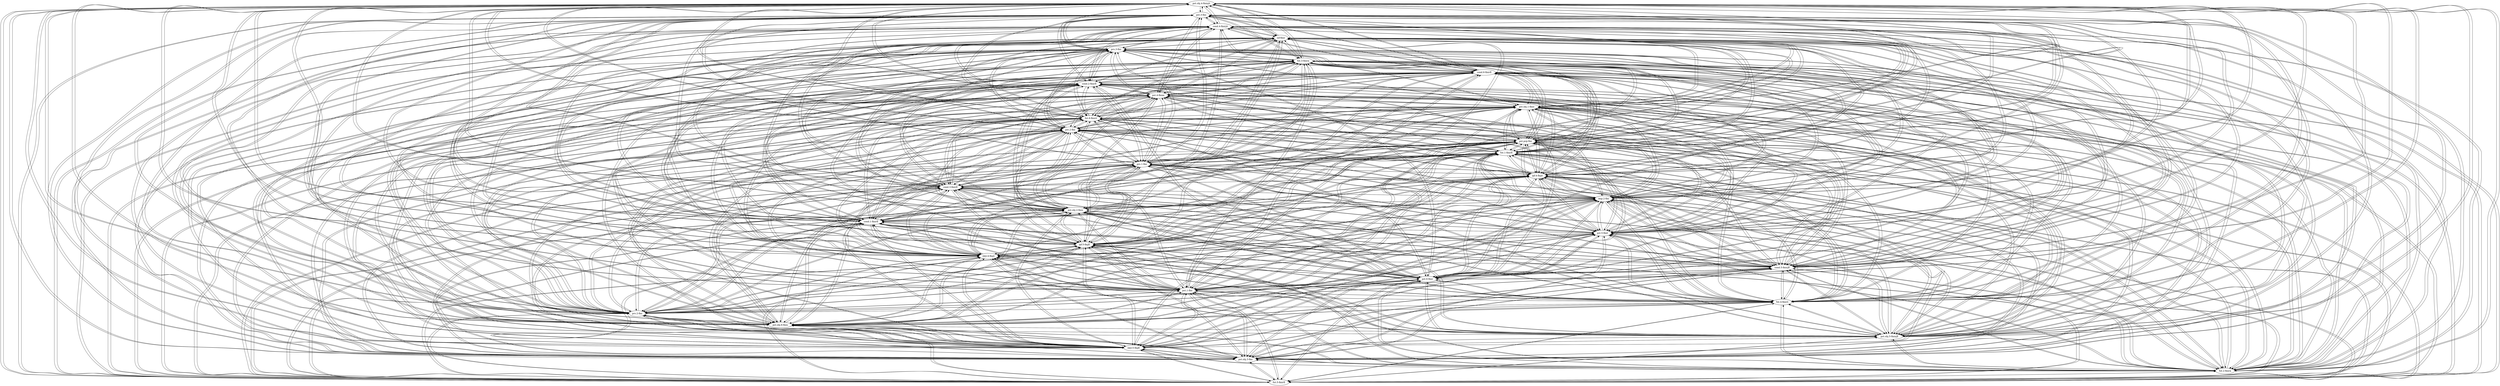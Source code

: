 strict digraph G {
"pst.sbj.4-finisjô" [weight="0.48"];
"pst.3-fini" [weight="0.48"];
"fut.5-finirE" [weight="0.59"];
"fut.2-finira" [weight="0.59"];
"pst.sbj.3-fini" [weight="0.48"];
"sbjv.5-finjE" [weight="1.0"];
"pst.sbj.5-finisjE" [weight="0.48"];
"pst.sbj.6-finis" [weight="0.48"];
"prs.2-fini" [weight="0.46"];
"fut.4-finirô" [weight="0.59"];
"pst.1-fini" [weight="1.0"];
"pst.6-finir" [weight="1.0"];
"cond.5-finirjE" [weight="0.59"];
"sbjv.4-finjô" [weight="1.0"];
"ipf.5-finjE" [weight="1.0"];
"pst.5-finit" [weight="0.48"];
"cond.1-finirE" [weight="0.59"];
"pst.sbj.2-finis" [weight="0.48"];
"imp.2-fini" [weight="0.28"];
"cond.3-finirE" [weight="0.59"];
"ipf.4-finjô" [weight="1.0"];
"prs.1-fini" [weight="0.28"];
"fut.1-finirE" [weight="0.59"];
"pst.pcp-fini" [weight="1.0"];
"pst.2-fini" [weight="0.48"];
"fut.6-finirô" [weight="0.59"];
"pst.sbj.1-finis" [weight="0.48"];
"pst.4-finim" [weight="0.48"];
"cond.2-finirE" [weight="0.59"];
"cond.6-finirE" [weight="0.59"];
"fut.3-finira" [weight="0.59"];
"prs.3-fini" [weight="0.46"];
"inf-finir" [weight="0.01"];
"cond.4-finirjô" [weight="0.59"];
"pst.sbj.4-finisjô" -> "pst.3-fini"  [weight="1.0"];
"pst.sbj.4-finisjô" -> "fut.5-finirE"  [weight="1.0"];
"pst.sbj.4-finisjô" -> "fut.2-finira"  [weight="1.0"];
"pst.sbj.4-finisjô" -> "pst.sbj.3-fini"  [weight="1.0"];
"pst.sbj.4-finisjô" -> "sbjv.5-finjE"  [weight="0.0"];
"pst.sbj.4-finisjô" -> "pst.sbj.5-finisjE"  [weight="1.0"];
"pst.sbj.4-finisjô" -> "pst.sbj.6-finis"  [weight="1.0"];
"pst.sbj.4-finisjô" -> "prs.2-fini"  [weight="1.0"];
"pst.sbj.4-finisjô" -> "fut.4-finirô"  [weight="1.0"];
"pst.sbj.4-finisjô" -> "imp.2-fini"  [weight="1.0"];
"pst.sbj.4-finisjô" -> "pst.6-finir"  [weight="1.0"];
"pst.sbj.4-finisjô" -> "cond.5-finirjE"  [weight="1.0"];
"pst.sbj.4-finisjô" -> "sbjv.4-finjô"  [weight="0.0"];
"pst.sbj.4-finisjô" -> "ipf.5-finjE"  [weight="0.0"];
"pst.sbj.4-finisjô" -> "pst.5-finit"  [weight="1.0"];
"pst.sbj.4-finisjô" -> "cond.1-finirE"  [weight="1.0"];
"pst.sbj.4-finisjô" -> "pst.sbj.2-finis"  [weight="1.0"];
"pst.sbj.4-finisjô" -> "pst.1-fini"  [weight="1.0"];
"pst.sbj.4-finisjô" -> "cond.3-finirE"  [weight="1.0"];
"pst.sbj.4-finisjô" -> "ipf.4-finjô"  [weight="0.0"];
"pst.sbj.4-finisjô" -> "prs.1-fini"  [weight="1.0"];
"pst.sbj.4-finisjô" -> "fut.1-finirE"  [weight="1.0"];
"pst.sbj.4-finisjô" -> "pst.pcp-fini"  [weight="1.0"];
"pst.sbj.4-finisjô" -> "pst.2-fini"  [weight="1.0"];
"pst.sbj.4-finisjô" -> "fut.6-finirô"  [weight="1.0"];
"pst.sbj.4-finisjô" -> "pst.sbj.1-finis"  [weight="1.0"];
"pst.sbj.4-finisjô" -> "pst.4-finim"  [weight="1.0"];
"pst.sbj.4-finisjô" -> "cond.2-finirE"  [weight="1.0"];
"pst.sbj.4-finisjô" -> "cond.6-finirE"  [weight="1.0"];
"pst.sbj.4-finisjô" -> "fut.3-finira"  [weight="1.0"];
"pst.sbj.4-finisjô" -> "prs.3-fini"  [weight="1.0"];
"pst.sbj.4-finisjô" -> "inf-finir"  [weight="1.0"];
"pst.sbj.4-finisjô" -> "cond.4-finirjô"  [weight="1.0"];
"pst.3-fini" -> "pst.sbj.4-finisjô"  [weight="1.0"];
"pst.3-fini" -> "pst.sbj.2-finis"  [weight="1.0"];
"pst.3-fini" -> "fut.5-finirE"  [weight="1.0"];
"pst.3-fini" -> "prs.1-fini"  [weight="1.0"];
"pst.3-fini" -> "pst.sbj.3-fini"  [weight="1.0"];
"pst.3-fini" -> "sbjv.5-finjE"  [weight="0.0"];
"pst.3-fini" -> "pst.sbj.5-finisjE"  [weight="1.0"];
"pst.3-fini" -> "pst.sbj.6-finis"  [weight="1.0"];
"pst.3-fini" -> "prs.2-fini"  [weight="1.0"];
"pst.3-fini" -> "fut.4-finirô"  [weight="1.0"];
"pst.3-fini" -> "imp.2-fini"  [weight="1.0"];
"pst.3-fini" -> "pst.6-finir"  [weight="1.0"];
"pst.3-fini" -> "cond.5-finirjE"  [weight="1.0"];
"pst.3-fini" -> "sbjv.4-finjô"  [weight="0.0"];
"pst.3-fini" -> "ipf.5-finjE"  [weight="0.0"];
"pst.3-fini" -> "pst.5-finit"  [weight="1.0"];
"pst.3-fini" -> "cond.1-finirE"  [weight="1.0"];
"pst.3-fini" -> "pst.1-fini"  [weight="1.0"];
"pst.3-fini" -> "cond.3-finirE"  [weight="1.0"];
"pst.3-fini" -> "ipf.4-finjô"  [weight="0.0"];
"pst.3-fini" -> "fut.2-finira"  [weight="1.0"];
"pst.3-fini" -> "fut.1-finirE"  [weight="1.0"];
"pst.3-fini" -> "pst.pcp-fini"  [weight="1.0"];
"pst.3-fini" -> "pst.2-fini"  [weight="1.0"];
"pst.3-fini" -> "fut.6-finirô"  [weight="1.0"];
"pst.3-fini" -> "pst.sbj.1-finis"  [weight="1.0"];
"pst.3-fini" -> "pst.4-finim"  [weight="1.0"];
"pst.3-fini" -> "cond.2-finirE"  [weight="1.0"];
"pst.3-fini" -> "cond.6-finirE"  [weight="1.0"];
"pst.3-fini" -> "fut.3-finira"  [weight="1.0"];
"pst.3-fini" -> "prs.3-fini"  [weight="1.0"];
"pst.3-fini" -> "inf-finir"  [weight="1.0"];
"pst.3-fini" -> "cond.4-finirjô"  [weight="1.0"];
"fut.5-finirE" -> "pst.sbj.4-finisjô"  [weight="0.5"];
"fut.5-finirE" -> "pst.3-fini"  [weight="0.5"];
"fut.5-finirE" -> "cond.3-finirE"  [weight="1.0"];
"fut.5-finirE" -> "fut.2-finira"  [weight="1.0"];
"fut.5-finirE" -> "prs.2-fini"  [weight="1.0"];
"fut.5-finirE" -> "sbjv.5-finjE"  [weight="0.27"];
"fut.5-finirE" -> "pst.sbj.5-finisjE"  [weight="0.5"];
"fut.5-finirE" -> "pst.sbj.6-finis"  [weight="0.5"];
"fut.5-finirE" -> "pst.sbj.3-fini"  [weight="0.5"];
"fut.5-finirE" -> "fut.4-finirô"  [weight="1.0"];
"fut.5-finirE" -> "pst.1-fini"  [weight="0.5"];
"fut.5-finirE" -> "pst.6-finir"  [weight="0.5"];
"fut.5-finirE" -> "cond.5-finirjE"  [weight="1.0"];
"fut.5-finirE" -> "sbjv.4-finjô"  [weight="0.27"];
"fut.5-finirE" -> "ipf.5-finjE"  [weight="0.27"];
"fut.5-finirE" -> "pst.5-finit"  [weight="0.5"];
"fut.5-finirE" -> "cond.1-finirE"  [weight="1.0"];
"fut.5-finirE" -> "pst.sbj.2-finis"  [weight="0.5"];
"fut.5-finirE" -> "imp.2-fini"  [weight="1.0"];
"fut.5-finirE" -> "ipf.4-finjô"  [weight="0.27"];
"fut.5-finirE" -> "prs.1-fini"  [weight="1.0"];
"fut.5-finirE" -> "fut.1-finirE"  [weight="1.0"];
"fut.5-finirE" -> "pst.pcp-fini"  [weight="0.42"];
"fut.5-finirE" -> "pst.2-fini"  [weight="0.5"];
"fut.5-finirE" -> "fut.6-finirô"  [weight="1.0"];
"fut.5-finirE" -> "pst.sbj.1-finis"  [weight="0.5"];
"fut.5-finirE" -> "pst.4-finim"  [weight="0.5"];
"fut.5-finirE" -> "cond.2-finirE"  [weight="1.0"];
"fut.5-finirE" -> "cond.6-finirE"  [weight="1.0"];
"fut.5-finirE" -> "fut.3-finira"  [weight="1.0"];
"fut.5-finirE" -> "prs.3-fini"  [weight="1.0"];
"fut.5-finirE" -> "inf-finir"  [weight="0.5"];
"fut.5-finirE" -> "cond.4-finirjô"  [weight="1.0"];
"fut.2-finira" -> "pst.sbj.4-finisjô"  [weight="0.5"];
"fut.2-finira" -> "pst.3-fini"  [weight="0.5"];
"fut.2-finira" -> "fut.5-finirE"  [weight="1.0"];
"fut.2-finira" -> "prs.1-fini"  [weight="1.0"];
"fut.2-finira" -> "prs.2-fini"  [weight="1.0"];
"fut.2-finira" -> "sbjv.5-finjE"  [weight="0.27"];
"fut.2-finira" -> "pst.sbj.5-finisjE"  [weight="0.5"];
"fut.2-finira" -> "pst.sbj.6-finis"  [weight="0.5"];
"fut.2-finira" -> "pst.sbj.3-fini"  [weight="0.5"];
"fut.2-finira" -> "fut.4-finirô"  [weight="1.0"];
"fut.2-finira" -> "pst.1-fini"  [weight="0.5"];
"fut.2-finira" -> "pst.6-finir"  [weight="0.5"];
"fut.2-finira" -> "cond.5-finirjE"  [weight="1.0"];
"fut.2-finira" -> "sbjv.4-finjô"  [weight="0.27"];
"fut.2-finira" -> "ipf.5-finjE"  [weight="0.27"];
"fut.2-finira" -> "pst.5-finit"  [weight="0.5"];
"fut.2-finira" -> "cond.1-finirE"  [weight="1.0"];
"fut.2-finira" -> "pst.sbj.2-finis"  [weight="0.5"];
"fut.2-finira" -> "imp.2-fini"  [weight="1.0"];
"fut.2-finira" -> "cond.3-finirE"  [weight="1.0"];
"fut.2-finira" -> "ipf.4-finjô"  [weight="0.27"];
"fut.2-finira" -> "fut.1-finirE"  [weight="1.0"];
"fut.2-finira" -> "pst.pcp-fini"  [weight="0.42"];
"fut.2-finira" -> "pst.2-fini"  [weight="0.5"];
"fut.2-finira" -> "fut.6-finirô"  [weight="1.0"];
"fut.2-finira" -> "pst.sbj.1-finis"  [weight="0.5"];
"fut.2-finira" -> "pst.4-finim"  [weight="0.5"];
"fut.2-finira" -> "cond.2-finirE"  [weight="1.0"];
"fut.2-finira" -> "cond.6-finirE"  [weight="1.0"];
"fut.2-finira" -> "fut.3-finira"  [weight="1.0"];
"fut.2-finira" -> "prs.3-fini"  [weight="1.0"];
"fut.2-finira" -> "inf-finir"  [weight="0.5"];
"fut.2-finira" -> "cond.4-finirjô"  [weight="1.0"];
"pst.sbj.3-fini" -> "pst.sbj.4-finisjô"  [weight="1.0"];
"pst.sbj.3-fini" -> "pst.3-fini"  [weight="1.0"];
"pst.sbj.3-fini" -> "fut.5-finirE"  [weight="1.0"];
"pst.sbj.3-fini" -> "prs.1-fini"  [weight="1.0"];
"pst.sbj.3-fini" -> "sbjv.5-finjE"  [weight="0.0"];
"pst.sbj.3-fini" -> "pst.sbj.5-finisjE"  [weight="1.0"];
"pst.sbj.3-fini" -> "pst.sbj.6-finis"  [weight="1.0"];
"pst.sbj.3-fini" -> "prs.2-fini"  [weight="1.0"];
"pst.sbj.3-fini" -> "fut.4-finirô"  [weight="1.0"];
"pst.sbj.3-fini" -> "imp.2-fini"  [weight="1.0"];
"pst.sbj.3-fini" -> "pst.6-finir"  [weight="1.0"];
"pst.sbj.3-fini" -> "cond.5-finirjE"  [weight="1.0"];
"pst.sbj.3-fini" -> "sbjv.4-finjô"  [weight="0.0"];
"pst.sbj.3-fini" -> "ipf.5-finjE"  [weight="0.0"];
"pst.sbj.3-fini" -> "pst.5-finit"  [weight="1.0"];
"pst.sbj.3-fini" -> "cond.1-finirE"  [weight="1.0"];
"pst.sbj.3-fini" -> "pst.sbj.2-finis"  [weight="1.0"];
"pst.sbj.3-fini" -> "pst.1-fini"  [weight="1.0"];
"pst.sbj.3-fini" -> "cond.3-finirE"  [weight="1.0"];
"pst.sbj.3-fini" -> "ipf.4-finjô"  [weight="0.0"];
"pst.sbj.3-fini" -> "fut.2-finira"  [weight="1.0"];
"pst.sbj.3-fini" -> "fut.1-finirE"  [weight="1.0"];
"pst.sbj.3-fini" -> "pst.pcp-fini"  [weight="1.0"];
"pst.sbj.3-fini" -> "pst.2-fini"  [weight="1.0"];
"pst.sbj.3-fini" -> "fut.6-finirô"  [weight="1.0"];
"pst.sbj.3-fini" -> "pst.sbj.1-finis"  [weight="1.0"];
"pst.sbj.3-fini" -> "pst.4-finim"  [weight="1.0"];
"pst.sbj.3-fini" -> "cond.2-finirE"  [weight="1.0"];
"pst.sbj.3-fini" -> "cond.6-finirE"  [weight="1.0"];
"pst.sbj.3-fini" -> "fut.3-finira"  [weight="1.0"];
"pst.sbj.3-fini" -> "prs.3-fini"  [weight="1.0"];
"pst.sbj.3-fini" -> "inf-finir"  [weight="1.0"];
"pst.sbj.3-fini" -> "cond.4-finirjô"  [weight="1.0"];
"sbjv.5-finjE" -> "pst.sbj.4-finisjô"  [weight="0.04"];
"sbjv.5-finjE" -> "pst.3-fini"  [weight="0.04"];
"sbjv.5-finjE" -> "fut.5-finirE"  [weight="0.03"];
"sbjv.5-finjE" -> "fut.2-finira"  [weight="0.03"];
"sbjv.5-finjE" -> "prs.2-fini"  [weight="0.07"];
"sbjv.5-finjE" -> "pst.sbj.5-finisjE"  [weight="0.04"];
"sbjv.5-finjE" -> "pst.sbj.6-finis"  [weight="0.04"];
"sbjv.5-finjE" -> "pst.sbj.3-fini"  [weight="0.04"];
"sbjv.5-finjE" -> "fut.4-finirô"  [weight="0.03"];
"sbjv.5-finjE" -> "pst.1-fini"  [weight="0.04"];
"sbjv.5-finjE" -> "pst.6-finir"  [weight="0.04"];
"sbjv.5-finjE" -> "cond.5-finirjE"  [weight="0.03"];
"sbjv.5-finjE" -> "sbjv.4-finjô"  [weight="1.0"];
"sbjv.5-finjE" -> "ipf.5-finjE"  [weight="1.0"];
"sbjv.5-finjE" -> "pst.5-finit"  [weight="0.04"];
"sbjv.5-finjE" -> "cond.1-finirE"  [weight="0.03"];
"sbjv.5-finjE" -> "pst.sbj.2-finis"  [weight="0.04"];
"sbjv.5-finjE" -> "imp.2-fini"  [weight="0.07"];
"sbjv.5-finjE" -> "cond.3-finirE"  [weight="0.03"];
"sbjv.5-finjE" -> "ipf.4-finjô"  [weight="1.0"];
"sbjv.5-finjE" -> "prs.1-fini"  [weight="0.07"];
"sbjv.5-finjE" -> "fut.1-finirE"  [weight="0.03"];
"sbjv.5-finjE" -> "pst.pcp-fini"  [weight="0.01"];
"sbjv.5-finjE" -> "pst.2-fini"  [weight="0.04"];
"sbjv.5-finjE" -> "fut.6-finirô"  [weight="0.03"];
"sbjv.5-finjE" -> "pst.sbj.1-finis"  [weight="0.04"];
"sbjv.5-finjE" -> "pst.4-finim"  [weight="0.04"];
"sbjv.5-finjE" -> "cond.2-finirE"  [weight="0.03"];
"sbjv.5-finjE" -> "cond.6-finirE"  [weight="0.03"];
"sbjv.5-finjE" -> "fut.3-finira"  [weight="0.03"];
"sbjv.5-finjE" -> "prs.3-fini"  [weight="0.07"];
"sbjv.5-finjE" -> "inf-finir"  [weight="0.04"];
"sbjv.5-finjE" -> "cond.4-finirjô"  [weight="0.03"];
"pst.sbj.5-finisjE" -> "pst.sbj.4-finisjô"  [weight="1.0"];
"pst.sbj.5-finisjE" -> "pst.3-fini"  [weight="1.0"];
"pst.sbj.5-finisjE" -> "fut.5-finirE"  [weight="1.0"];
"pst.sbj.5-finisjE" -> "prs.1-fini"  [weight="1.0"];
"pst.sbj.5-finisjE" -> "pst.sbj.3-fini"  [weight="1.0"];
"pst.sbj.5-finisjE" -> "sbjv.5-finjE"  [weight="0.0"];
"pst.sbj.5-finisjE" -> "pst.sbj.6-finis"  [weight="1.0"];
"pst.sbj.5-finisjE" -> "prs.2-fini"  [weight="1.0"];
"pst.sbj.5-finisjE" -> "fut.4-finirô"  [weight="1.0"];
"pst.sbj.5-finisjE" -> "imp.2-fini"  [weight="1.0"];
"pst.sbj.5-finisjE" -> "pst.6-finir"  [weight="1.0"];
"pst.sbj.5-finisjE" -> "cond.5-finirjE"  [weight="1.0"];
"pst.sbj.5-finisjE" -> "sbjv.4-finjô"  [weight="0.0"];
"pst.sbj.5-finisjE" -> "ipf.5-finjE"  [weight="0.0"];
"pst.sbj.5-finisjE" -> "pst.5-finit"  [weight="1.0"];
"pst.sbj.5-finisjE" -> "cond.1-finirE"  [weight="1.0"];
"pst.sbj.5-finisjE" -> "pst.sbj.2-finis"  [weight="1.0"];
"pst.sbj.5-finisjE" -> "pst.1-fini"  [weight="1.0"];
"pst.sbj.5-finisjE" -> "cond.3-finirE"  [weight="1.0"];
"pst.sbj.5-finisjE" -> "ipf.4-finjô"  [weight="0.0"];
"pst.sbj.5-finisjE" -> "fut.2-finira"  [weight="1.0"];
"pst.sbj.5-finisjE" -> "fut.1-finirE"  [weight="1.0"];
"pst.sbj.5-finisjE" -> "pst.pcp-fini"  [weight="1.0"];
"pst.sbj.5-finisjE" -> "pst.2-fini"  [weight="1.0"];
"pst.sbj.5-finisjE" -> "fut.6-finirô"  [weight="1.0"];
"pst.sbj.5-finisjE" -> "pst.sbj.1-finis"  [weight="1.0"];
"pst.sbj.5-finisjE" -> "pst.4-finim"  [weight="1.0"];
"pst.sbj.5-finisjE" -> "cond.2-finirE"  [weight="1.0"];
"pst.sbj.5-finisjE" -> "cond.6-finirE"  [weight="1.0"];
"pst.sbj.5-finisjE" -> "fut.3-finira"  [weight="1.0"];
"pst.sbj.5-finisjE" -> "prs.3-fini"  [weight="1.0"];
"pst.sbj.5-finisjE" -> "inf-finir"  [weight="1.0"];
"pst.sbj.5-finisjE" -> "cond.4-finirjô"  [weight="1.0"];
"pst.sbj.6-finis" -> "pst.sbj.4-finisjô"  [weight="1.0"];
"pst.sbj.6-finis" -> "pst.3-fini"  [weight="1.0"];
"pst.sbj.6-finis" -> "fut.5-finirE"  [weight="1.0"];
"pst.sbj.6-finis" -> "prs.1-fini"  [weight="1.0"];
"pst.sbj.6-finis" -> "pst.sbj.3-fini"  [weight="1.0"];
"pst.sbj.6-finis" -> "sbjv.5-finjE"  [weight="0.0"];
"pst.sbj.6-finis" -> "pst.sbj.5-finisjE"  [weight="1.0"];
"pst.sbj.6-finis" -> "prs.2-fini"  [weight="1.0"];
"pst.sbj.6-finis" -> "fut.4-finirô"  [weight="1.0"];
"pst.sbj.6-finis" -> "imp.2-fini"  [weight="1.0"];
"pst.sbj.6-finis" -> "pst.6-finir"  [weight="1.0"];
"pst.sbj.6-finis" -> "cond.5-finirjE"  [weight="1.0"];
"pst.sbj.6-finis" -> "sbjv.4-finjô"  [weight="0.0"];
"pst.sbj.6-finis" -> "ipf.5-finjE"  [weight="0.0"];
"pst.sbj.6-finis" -> "pst.5-finit"  [weight="1.0"];
"pst.sbj.6-finis" -> "cond.1-finirE"  [weight="1.0"];
"pst.sbj.6-finis" -> "pst.sbj.2-finis"  [weight="1.0"];
"pst.sbj.6-finis" -> "pst.1-fini"  [weight="1.0"];
"pst.sbj.6-finis" -> "cond.3-finirE"  [weight="1.0"];
"pst.sbj.6-finis" -> "ipf.4-finjô"  [weight="0.0"];
"pst.sbj.6-finis" -> "fut.2-finira"  [weight="1.0"];
"pst.sbj.6-finis" -> "fut.1-finirE"  [weight="1.0"];
"pst.sbj.6-finis" -> "pst.pcp-fini"  [weight="1.0"];
"pst.sbj.6-finis" -> "pst.2-fini"  [weight="1.0"];
"pst.sbj.6-finis" -> "fut.6-finirô"  [weight="1.0"];
"pst.sbj.6-finis" -> "pst.sbj.1-finis"  [weight="1.0"];
"pst.sbj.6-finis" -> "pst.4-finim"  [weight="1.0"];
"pst.sbj.6-finis" -> "cond.2-finirE"  [weight="1.0"];
"pst.sbj.6-finis" -> "cond.6-finirE"  [weight="1.0"];
"pst.sbj.6-finis" -> "fut.3-finira"  [weight="1.0"];
"pst.sbj.6-finis" -> "prs.3-fini"  [weight="1.0"];
"pst.sbj.6-finis" -> "inf-finir"  [weight="1.0"];
"pst.sbj.6-finis" -> "cond.4-finirjô"  [weight="1.0"];
"prs.2-fini" -> "pst.sbj.4-finisjô"  [weight="0.48"];
"prs.2-fini" -> "pst.3-fini"  [weight="0.48"];
"prs.2-fini" -> "fut.5-finirE"  [weight="0.98"];
"prs.2-fini" -> "fut.2-finira"  [weight="0.98"];
"prs.2-fini" -> "sbjv.5-finjE"  [weight="0.2"];
"prs.2-fini" -> "pst.sbj.5-finisjE"  [weight="0.48"];
"prs.2-fini" -> "pst.sbj.6-finis"  [weight="0.48"];
"prs.2-fini" -> "pst.sbj.3-fini"  [weight="0.48"];
"prs.2-fini" -> "fut.4-finirô"  [weight="0.98"];
"prs.2-fini" -> "imp.2-fini"  [weight="1.0"];
"prs.2-fini" -> "pst.6-finir"  [weight="0.48"];
"prs.2-fini" -> "cond.5-finirjE"  [weight="0.98"];
"prs.2-fini" -> "sbjv.4-finjô"  [weight="0.2"];
"prs.2-fini" -> "ipf.5-finjE"  [weight="0.2"];
"prs.2-fini" -> "pst.5-finit"  [weight="0.48"];
"prs.2-fini" -> "cond.1-finirE"  [weight="0.98"];
"prs.2-fini" -> "pst.sbj.2-finis"  [weight="0.48"];
"prs.2-fini" -> "pst.1-fini"  [weight="0.48"];
"prs.2-fini" -> "cond.3-finirE"  [weight="0.98"];
"prs.2-fini" -> "ipf.4-finjô"  [weight="0.2"];
"prs.2-fini" -> "prs.1-fini"  [weight="1.0"];
"prs.2-fini" -> "fut.1-finirE"  [weight="0.98"];
"prs.2-fini" -> "pst.pcp-fini"  [weight="0.49"];
"prs.2-fini" -> "pst.2-fini"  [weight="0.48"];
"prs.2-fini" -> "fut.6-finirô"  [weight="0.98"];
"prs.2-fini" -> "pst.sbj.1-finis"  [weight="0.48"];
"prs.2-fini" -> "pst.4-finim"  [weight="0.48"];
"prs.2-fini" -> "cond.2-finirE"  [weight="0.98"];
"prs.2-fini" -> "cond.6-finirE"  [weight="0.98"];
"prs.2-fini" -> "fut.3-finira"  [weight="0.98"];
"prs.2-fini" -> "prs.3-fini"  [weight="1.0"];
"prs.2-fini" -> "inf-finir"  [weight="0.48"];
"prs.2-fini" -> "cond.4-finirjô"  [weight="0.98"];
"fut.4-finirô" -> "pst.sbj.4-finisjô"  [weight="0.5"];
"fut.4-finirô" -> "pst.3-fini"  [weight="0.5"];
"fut.4-finirô" -> "cond.3-finirE"  [weight="1.0"];
"fut.4-finirô" -> "fut.2-finira"  [weight="1.0"];
"fut.4-finirô" -> "prs.2-fini"  [weight="1.0"];
"fut.4-finirô" -> "sbjv.5-finjE"  [weight="0.27"];
"fut.4-finirô" -> "pst.sbj.5-finisjE"  [weight="0.5"];
"fut.4-finirô" -> "pst.sbj.6-finis"  [weight="0.5"];
"fut.4-finirô" -> "pst.sbj.3-fini"  [weight="0.5"];
"fut.4-finirô" -> "pst.1-fini"  [weight="0.5"];
"fut.4-finirô" -> "pst.6-finir"  [weight="0.5"];
"fut.4-finirô" -> "cond.5-finirjE"  [weight="1.0"];
"fut.4-finirô" -> "sbjv.4-finjô"  [weight="0.27"];
"fut.4-finirô" -> "ipf.5-finjE"  [weight="0.27"];
"fut.4-finirô" -> "pst.5-finit"  [weight="0.5"];
"fut.4-finirô" -> "cond.1-finirE"  [weight="1.0"];
"fut.4-finirô" -> "pst.sbj.2-finis"  [weight="0.5"];
"fut.4-finirô" -> "imp.2-fini"  [weight="1.0"];
"fut.4-finirô" -> "fut.5-finirE"  [weight="1.0"];
"fut.4-finirô" -> "ipf.4-finjô"  [weight="0.27"];
"fut.4-finirô" -> "prs.1-fini"  [weight="1.0"];
"fut.4-finirô" -> "fut.1-finirE"  [weight="1.0"];
"fut.4-finirô" -> "pst.pcp-fini"  [weight="0.42"];
"fut.4-finirô" -> "pst.2-fini"  [weight="0.5"];
"fut.4-finirô" -> "fut.6-finirô"  [weight="1.0"];
"fut.4-finirô" -> "pst.sbj.1-finis"  [weight="0.5"];
"fut.4-finirô" -> "pst.4-finim"  [weight="0.5"];
"fut.4-finirô" -> "cond.2-finirE"  [weight="1.0"];
"fut.4-finirô" -> "cond.6-finirE"  [weight="1.0"];
"fut.4-finirô" -> "fut.3-finira"  [weight="1.0"];
"fut.4-finirô" -> "prs.3-fini"  [weight="1.0"];
"fut.4-finirô" -> "inf-finir"  [weight="0.5"];
"fut.4-finirô" -> "cond.4-finirjô"  [weight="1.0"];
"imp.2-fini" -> "pst.sbj.4-finisjô"  [weight="0.48"];
"imp.2-fini" -> "pst.3-fini"  [weight="0.48"];
"imp.2-fini" -> "fut.5-finirE"  [weight="0.98"];
"imp.2-fini" -> "fut.2-finira"  [weight="0.98"];
"imp.2-fini" -> "prs.2-fini"  [weight="1.0"];
"imp.2-fini" -> "sbjv.5-finjE"  [weight="0.2"];
"imp.2-fini" -> "pst.sbj.5-finisjE"  [weight="0.48"];
"imp.2-fini" -> "pst.sbj.6-finis"  [weight="0.48"];
"imp.2-fini" -> "pst.sbj.3-fini"  [weight="0.48"];
"imp.2-fini" -> "fut.4-finirô"  [weight="0.98"];
"imp.2-fini" -> "pst.6-finir"  [weight="0.48"];
"imp.2-fini" -> "cond.5-finirjE"  [weight="0.98"];
"imp.2-fini" -> "sbjv.4-finjô"  [weight="0.2"];
"imp.2-fini" -> "ipf.5-finjE"  [weight="0.2"];
"imp.2-fini" -> "pst.5-finit"  [weight="0.48"];
"imp.2-fini" -> "cond.1-finirE"  [weight="0.98"];
"imp.2-fini" -> "pst.sbj.2-finis"  [weight="0.48"];
"imp.2-fini" -> "pst.1-fini"  [weight="0.48"];
"imp.2-fini" -> "cond.3-finirE"  [weight="0.98"];
"imp.2-fini" -> "ipf.4-finjô"  [weight="0.2"];
"imp.2-fini" -> "prs.1-fini"  [weight="1.0"];
"imp.2-fini" -> "fut.1-finirE"  [weight="0.98"];
"imp.2-fini" -> "pst.pcp-fini"  [weight="0.49"];
"imp.2-fini" -> "pst.2-fini"  [weight="0.48"];
"imp.2-fini" -> "fut.6-finirô"  [weight="0.98"];
"imp.2-fini" -> "pst.sbj.1-finis"  [weight="0.48"];
"imp.2-fini" -> "pst.4-finim"  [weight="0.48"];
"imp.2-fini" -> "cond.2-finirE"  [weight="0.98"];
"imp.2-fini" -> "cond.6-finirE"  [weight="0.98"];
"imp.2-fini" -> "fut.3-finira"  [weight="0.98"];
"imp.2-fini" -> "prs.3-fini"  [weight="1.0"];
"imp.2-fini" -> "inf-finir"  [weight="0.48"];
"imp.2-fini" -> "cond.4-finirjô"  [weight="0.98"];
"pst.6-finir" -> "pst.sbj.4-finisjô"  [weight="1.0"];
"pst.6-finir" -> "pst.3-fini"  [weight="1.0"];
"pst.6-finir" -> "cond.3-finirE"  [weight="1.0"];
"pst.6-finir" -> "prs.1-fini"  [weight="1.0"];
"pst.6-finir" -> "pst.sbj.3-fini"  [weight="1.0"];
"pst.6-finir" -> "sbjv.5-finjE"  [weight="0.0"];
"pst.6-finir" -> "pst.sbj.5-finisjE"  [weight="1.0"];
"pst.6-finir" -> "pst.sbj.6-finis"  [weight="1.0"];
"pst.6-finir" -> "prs.2-fini"  [weight="1.0"];
"pst.6-finir" -> "fut.4-finirô"  [weight="1.0"];
"pst.6-finir" -> "imp.2-fini"  [weight="1.0"];
"pst.6-finir" -> "cond.5-finirjE"  [weight="1.0"];
"pst.6-finir" -> "sbjv.4-finjô"  [weight="0.0"];
"pst.6-finir" -> "ipf.5-finjE"  [weight="0.0"];
"pst.6-finir" -> "pst.5-finit"  [weight="1.0"];
"pst.6-finir" -> "cond.1-finirE"  [weight="1.0"];
"pst.6-finir" -> "pst.sbj.2-finis"  [weight="1.0"];
"pst.6-finir" -> "pst.1-fini"  [weight="1.0"];
"pst.6-finir" -> "fut.5-finirE"  [weight="1.0"];
"pst.6-finir" -> "ipf.4-finjô"  [weight="0.0"];
"pst.6-finir" -> "fut.2-finira"  [weight="1.0"];
"pst.6-finir" -> "fut.1-finirE"  [weight="1.0"];
"pst.6-finir" -> "pst.pcp-fini"  [weight="1.0"];
"pst.6-finir" -> "pst.2-fini"  [weight="1.0"];
"pst.6-finir" -> "fut.6-finirô"  [weight="1.0"];
"pst.6-finir" -> "pst.sbj.1-finis"  [weight="1.0"];
"pst.6-finir" -> "pst.4-finim"  [weight="1.0"];
"pst.6-finir" -> "cond.2-finirE"  [weight="1.0"];
"pst.6-finir" -> "cond.6-finirE"  [weight="1.0"];
"pst.6-finir" -> "fut.3-finira"  [weight="1.0"];
"pst.6-finir" -> "prs.3-fini"  [weight="1.0"];
"pst.6-finir" -> "inf-finir"  [weight="1.0"];
"pst.6-finir" -> "cond.4-finirjô"  [weight="1.0"];
"cond.5-finirjE" -> "pst.sbj.4-finisjô"  [weight="0.5"];
"cond.5-finirjE" -> "pst.3-fini"  [weight="0.5"];
"cond.5-finirjE" -> "cond.3-finirE"  [weight="1.0"];
"cond.5-finirjE" -> "fut.2-finira"  [weight="1.0"];
"cond.5-finirjE" -> "prs.2-fini"  [weight="1.0"];
"cond.5-finirjE" -> "sbjv.5-finjE"  [weight="0.2"];
"cond.5-finirjE" -> "pst.sbj.5-finisjE"  [weight="0.5"];
"cond.5-finirjE" -> "pst.sbj.6-finis"  [weight="0.5"];
"cond.5-finirjE" -> "pst.sbj.3-fini"  [weight="0.5"];
"cond.5-finirjE" -> "fut.4-finirô"  [weight="1.0"];
"cond.5-finirjE" -> "pst.1-fini"  [weight="0.5"];
"cond.5-finirjE" -> "pst.6-finir"  [weight="0.5"];
"cond.5-finirjE" -> "sbjv.4-finjô"  [weight="0.2"];
"cond.5-finirjE" -> "ipf.5-finjE"  [weight="0.2"];
"cond.5-finirjE" -> "pst.5-finit"  [weight="0.5"];
"cond.5-finirjE" -> "cond.1-finirE"  [weight="1.0"];
"cond.5-finirjE" -> "pst.sbj.2-finis"  [weight="0.5"];
"cond.5-finirjE" -> "imp.2-fini"  [weight="1.0"];
"cond.5-finirjE" -> "fut.5-finirE"  [weight="1.0"];
"cond.5-finirjE" -> "ipf.4-finjô"  [weight="0.2"];
"cond.5-finirjE" -> "prs.1-fini"  [weight="1.0"];
"cond.5-finirjE" -> "fut.1-finirE"  [weight="1.0"];
"cond.5-finirjE" -> "pst.pcp-fini"  [weight="0.42"];
"cond.5-finirjE" -> "pst.2-fini"  [weight="0.5"];
"cond.5-finirjE" -> "fut.6-finirô"  [weight="1.0"];
"cond.5-finirjE" -> "pst.sbj.1-finis"  [weight="0.5"];
"cond.5-finirjE" -> "pst.4-finim"  [weight="0.5"];
"cond.5-finirjE" -> "cond.2-finirE"  [weight="1.0"];
"cond.5-finirjE" -> "cond.6-finirE"  [weight="1.0"];
"cond.5-finirjE" -> "fut.3-finira"  [weight="1.0"];
"cond.5-finirjE" -> "prs.3-fini"  [weight="1.0"];
"cond.5-finirjE" -> "inf-finir"  [weight="0.48"];
"cond.5-finirjE" -> "cond.4-finirjô"  [weight="1.0"];
"sbjv.4-finjô" -> "pst.sbj.4-finisjô"  [weight="0.04"];
"sbjv.4-finjô" -> "pst.3-fini"  [weight="0.04"];
"sbjv.4-finjô" -> "fut.5-finirE"  [weight="0.03"];
"sbjv.4-finjô" -> "fut.2-finira"  [weight="0.03"];
"sbjv.4-finjô" -> "prs.2-fini"  [weight="0.07"];
"sbjv.4-finjô" -> "sbjv.5-finjE"  [weight="1.0"];
"sbjv.4-finjô" -> "pst.sbj.5-finisjE"  [weight="0.04"];
"sbjv.4-finjô" -> "pst.sbj.6-finis"  [weight="0.04"];
"sbjv.4-finjô" -> "pst.sbj.3-fini"  [weight="0.04"];
"sbjv.4-finjô" -> "fut.4-finirô"  [weight="0.03"];
"sbjv.4-finjô" -> "pst.1-fini"  [weight="0.04"];
"sbjv.4-finjô" -> "pst.6-finir"  [weight="0.04"];
"sbjv.4-finjô" -> "cond.5-finirjE"  [weight="0.03"];
"sbjv.4-finjô" -> "ipf.5-finjE"  [weight="1.0"];
"sbjv.4-finjô" -> "pst.5-finit"  [weight="0.04"];
"sbjv.4-finjô" -> "cond.1-finirE"  [weight="0.03"];
"sbjv.4-finjô" -> "pst.sbj.2-finis"  [weight="0.04"];
"sbjv.4-finjô" -> "imp.2-fini"  [weight="0.07"];
"sbjv.4-finjô" -> "cond.3-finirE"  [weight="0.03"];
"sbjv.4-finjô" -> "ipf.4-finjô"  [weight="1.0"];
"sbjv.4-finjô" -> "prs.1-fini"  [weight="0.07"];
"sbjv.4-finjô" -> "fut.1-finirE"  [weight="0.03"];
"sbjv.4-finjô" -> "pst.pcp-fini"  [weight="0.01"];
"sbjv.4-finjô" -> "pst.2-fini"  [weight="0.04"];
"sbjv.4-finjô" -> "fut.6-finirô"  [weight="0.03"];
"sbjv.4-finjô" -> "pst.sbj.1-finis"  [weight="0.04"];
"sbjv.4-finjô" -> "pst.4-finim"  [weight="0.04"];
"sbjv.4-finjô" -> "cond.2-finirE"  [weight="0.03"];
"sbjv.4-finjô" -> "cond.6-finirE"  [weight="0.03"];
"sbjv.4-finjô" -> "fut.3-finira"  [weight="0.03"];
"sbjv.4-finjô" -> "prs.3-fini"  [weight="0.07"];
"sbjv.4-finjô" -> "inf-finir"  [weight="0.04"];
"sbjv.4-finjô" -> "cond.4-finirjô"  [weight="0.03"];
"ipf.5-finjE" -> "pst.sbj.4-finisjô"  [weight="0.04"];
"ipf.5-finjE" -> "pst.3-fini"  [weight="0.04"];
"ipf.5-finjE" -> "fut.5-finirE"  [weight="0.03"];
"ipf.5-finjE" -> "fut.2-finira"  [weight="0.03"];
"ipf.5-finjE" -> "prs.2-fini"  [weight="0.07"];
"ipf.5-finjE" -> "sbjv.5-finjE"  [weight="1.0"];
"ipf.5-finjE" -> "pst.sbj.5-finisjE"  [weight="0.04"];
"ipf.5-finjE" -> "pst.sbj.6-finis"  [weight="0.04"];
"ipf.5-finjE" -> "pst.sbj.3-fini"  [weight="0.04"];
"ipf.5-finjE" -> "fut.4-finirô"  [weight="0.03"];
"ipf.5-finjE" -> "pst.1-fini"  [weight="0.04"];
"ipf.5-finjE" -> "pst.6-finir"  [weight="0.04"];
"ipf.5-finjE" -> "cond.5-finirjE"  [weight="0.03"];
"ipf.5-finjE" -> "sbjv.4-finjô"  [weight="1.0"];
"ipf.5-finjE" -> "pst.5-finit"  [weight="0.04"];
"ipf.5-finjE" -> "cond.1-finirE"  [weight="0.03"];
"ipf.5-finjE" -> "pst.sbj.2-finis"  [weight="0.04"];
"ipf.5-finjE" -> "imp.2-fini"  [weight="0.07"];
"ipf.5-finjE" -> "cond.3-finirE"  [weight="0.03"];
"ipf.5-finjE" -> "ipf.4-finjô"  [weight="1.0"];
"ipf.5-finjE" -> "prs.1-fini"  [weight="0.07"];
"ipf.5-finjE" -> "fut.1-finirE"  [weight="0.03"];
"ipf.5-finjE" -> "pst.pcp-fini"  [weight="0.01"];
"ipf.5-finjE" -> "pst.2-fini"  [weight="0.04"];
"ipf.5-finjE" -> "fut.6-finirô"  [weight="0.03"];
"ipf.5-finjE" -> "pst.sbj.1-finis"  [weight="0.04"];
"ipf.5-finjE" -> "pst.4-finim"  [weight="0.04"];
"ipf.5-finjE" -> "cond.2-finirE"  [weight="0.03"];
"ipf.5-finjE" -> "cond.6-finirE"  [weight="0.03"];
"ipf.5-finjE" -> "fut.3-finira"  [weight="0.03"];
"ipf.5-finjE" -> "prs.3-fini"  [weight="0.07"];
"ipf.5-finjE" -> "inf-finir"  [weight="0.04"];
"ipf.5-finjE" -> "cond.4-finirjô"  [weight="0.03"];
"pst.5-finit" -> "pst.sbj.4-finisjô"  [weight="1.0"];
"pst.5-finit" -> "pst.3-fini"  [weight="1.0"];
"pst.5-finit" -> "fut.5-finirE"  [weight="1.0"];
"pst.5-finit" -> "prs.1-fini"  [weight="1.0"];
"pst.5-finit" -> "pst.sbj.3-fini"  [weight="1.0"];
"pst.5-finit" -> "sbjv.5-finjE"  [weight="0.0"];
"pst.5-finit" -> "pst.sbj.5-finisjE"  [weight="1.0"];
"pst.5-finit" -> "pst.sbj.6-finis"  [weight="1.0"];
"pst.5-finit" -> "prs.2-fini"  [weight="1.0"];
"pst.5-finit" -> "fut.4-finirô"  [weight="1.0"];
"pst.5-finit" -> "imp.2-fini"  [weight="1.0"];
"pst.5-finit" -> "pst.6-finir"  [weight="1.0"];
"pst.5-finit" -> "cond.5-finirjE"  [weight="1.0"];
"pst.5-finit" -> "sbjv.4-finjô"  [weight="0.0"];
"pst.5-finit" -> "ipf.5-finjE"  [weight="0.0"];
"pst.5-finit" -> "cond.1-finirE"  [weight="1.0"];
"pst.5-finit" -> "pst.sbj.2-finis"  [weight="1.0"];
"pst.5-finit" -> "pst.1-fini"  [weight="1.0"];
"pst.5-finit" -> "cond.3-finirE"  [weight="1.0"];
"pst.5-finit" -> "ipf.4-finjô"  [weight="0.0"];
"pst.5-finit" -> "fut.2-finira"  [weight="1.0"];
"pst.5-finit" -> "fut.1-finirE"  [weight="1.0"];
"pst.5-finit" -> "pst.pcp-fini"  [weight="1.0"];
"pst.5-finit" -> "pst.2-fini"  [weight="1.0"];
"pst.5-finit" -> "fut.6-finirô"  [weight="1.0"];
"pst.5-finit" -> "pst.sbj.1-finis"  [weight="1.0"];
"pst.5-finit" -> "pst.4-finim"  [weight="1.0"];
"pst.5-finit" -> "cond.2-finirE"  [weight="1.0"];
"pst.5-finit" -> "cond.6-finirE"  [weight="1.0"];
"pst.5-finit" -> "fut.3-finira"  [weight="1.0"];
"pst.5-finit" -> "prs.3-fini"  [weight="1.0"];
"pst.5-finit" -> "inf-finir"  [weight="1.0"];
"pst.5-finit" -> "cond.4-finirjô"  [weight="1.0"];
"cond.1-finirE" -> "pst.sbj.4-finisjô"  [weight="0.5"];
"cond.1-finirE" -> "pst.3-fini"  [weight="0.5"];
"cond.1-finirE" -> "fut.5-finirE"  [weight="1.0"];
"cond.1-finirE" -> "fut.2-finira"  [weight="1.0"];
"cond.1-finirE" -> "prs.2-fini"  [weight="1.0"];
"cond.1-finirE" -> "sbjv.5-finjE"  [weight="0.2"];
"cond.1-finirE" -> "pst.sbj.5-finisjE"  [weight="0.5"];
"cond.1-finirE" -> "pst.sbj.6-finis"  [weight="0.5"];
"cond.1-finirE" -> "pst.sbj.3-fini"  [weight="0.5"];
"cond.1-finirE" -> "fut.4-finirô"  [weight="1.0"];
"cond.1-finirE" -> "pst.1-fini"  [weight="0.5"];
"cond.1-finirE" -> "pst.6-finir"  [weight="0.5"];
"cond.1-finirE" -> "cond.5-finirjE"  [weight="1.0"];
"cond.1-finirE" -> "sbjv.4-finjô"  [weight="0.2"];
"cond.1-finirE" -> "ipf.5-finjE"  [weight="0.2"];
"cond.1-finirE" -> "pst.5-finit"  [weight="0.5"];
"cond.1-finirE" -> "pst.sbj.2-finis"  [weight="0.5"];
"cond.1-finirE" -> "imp.2-fini"  [weight="1.0"];
"cond.1-finirE" -> "cond.3-finirE"  [weight="1.0"];
"cond.1-finirE" -> "ipf.4-finjô"  [weight="0.2"];
"cond.1-finirE" -> "prs.1-fini"  [weight="1.0"];
"cond.1-finirE" -> "fut.1-finirE"  [weight="1.0"];
"cond.1-finirE" -> "pst.pcp-fini"  [weight="0.42"];
"cond.1-finirE" -> "pst.2-fini"  [weight="0.5"];
"cond.1-finirE" -> "fut.6-finirô"  [weight="1.0"];
"cond.1-finirE" -> "pst.sbj.1-finis"  [weight="0.5"];
"cond.1-finirE" -> "pst.4-finim"  [weight="0.5"];
"cond.1-finirE" -> "cond.2-finirE"  [weight="1.0"];
"cond.1-finirE" -> "cond.6-finirE"  [weight="1.0"];
"cond.1-finirE" -> "fut.3-finira"  [weight="1.0"];
"cond.1-finirE" -> "prs.3-fini"  [weight="1.0"];
"cond.1-finirE" -> "inf-finir"  [weight="0.48"];
"cond.1-finirE" -> "cond.4-finirjô"  [weight="1.0"];
"pst.sbj.2-finis" -> "pst.sbj.4-finisjô"  [weight="1.0"];
"pst.sbj.2-finis" -> "pst.3-fini"  [weight="1.0"];
"pst.sbj.2-finis" -> "fut.5-finirE"  [weight="1.0"];
"pst.sbj.2-finis" -> "prs.1-fini"  [weight="1.0"];
"pst.sbj.2-finis" -> "pst.sbj.3-fini"  [weight="1.0"];
"pst.sbj.2-finis" -> "sbjv.5-finjE"  [weight="0.0"];
"pst.sbj.2-finis" -> "pst.sbj.5-finisjE"  [weight="1.0"];
"pst.sbj.2-finis" -> "pst.sbj.6-finis"  [weight="1.0"];
"pst.sbj.2-finis" -> "prs.2-fini"  [weight="1.0"];
"pst.sbj.2-finis" -> "fut.4-finirô"  [weight="1.0"];
"pst.sbj.2-finis" -> "imp.2-fini"  [weight="1.0"];
"pst.sbj.2-finis" -> "pst.6-finir"  [weight="1.0"];
"pst.sbj.2-finis" -> "cond.5-finirjE"  [weight="1.0"];
"pst.sbj.2-finis" -> "sbjv.4-finjô"  [weight="0.0"];
"pst.sbj.2-finis" -> "ipf.5-finjE"  [weight="0.0"];
"pst.sbj.2-finis" -> "pst.5-finit"  [weight="1.0"];
"pst.sbj.2-finis" -> "cond.1-finirE"  [weight="1.0"];
"pst.sbj.2-finis" -> "pst.1-fini"  [weight="1.0"];
"pst.sbj.2-finis" -> "cond.3-finirE"  [weight="1.0"];
"pst.sbj.2-finis" -> "ipf.4-finjô"  [weight="0.0"];
"pst.sbj.2-finis" -> "fut.2-finira"  [weight="1.0"];
"pst.sbj.2-finis" -> "fut.1-finirE"  [weight="1.0"];
"pst.sbj.2-finis" -> "pst.pcp-fini"  [weight="1.0"];
"pst.sbj.2-finis" -> "pst.2-fini"  [weight="1.0"];
"pst.sbj.2-finis" -> "fut.6-finirô"  [weight="1.0"];
"pst.sbj.2-finis" -> "pst.sbj.1-finis"  [weight="1.0"];
"pst.sbj.2-finis" -> "pst.4-finim"  [weight="1.0"];
"pst.sbj.2-finis" -> "cond.2-finirE"  [weight="1.0"];
"pst.sbj.2-finis" -> "cond.6-finirE"  [weight="1.0"];
"pst.sbj.2-finis" -> "fut.3-finira"  [weight="1.0"];
"pst.sbj.2-finis" -> "prs.3-fini"  [weight="1.0"];
"pst.sbj.2-finis" -> "inf-finir"  [weight="1.0"];
"pst.sbj.2-finis" -> "cond.4-finirjô"  [weight="1.0"];
"pst.1-fini" -> "pst.sbj.4-finisjô"  [weight="1.0"];
"pst.1-fini" -> "pst.3-fini"  [weight="1.0"];
"pst.1-fini" -> "fut.5-finirE"  [weight="1.0"];
"pst.1-fini" -> "prs.1-fini"  [weight="1.0"];
"pst.1-fini" -> "pst.sbj.3-fini"  [weight="1.0"];
"pst.1-fini" -> "sbjv.5-finjE"  [weight="0.0"];
"pst.1-fini" -> "pst.sbj.5-finisjE"  [weight="1.0"];
"pst.1-fini" -> "pst.sbj.6-finis"  [weight="1.0"];
"pst.1-fini" -> "prs.2-fini"  [weight="1.0"];
"pst.1-fini" -> "fut.4-finirô"  [weight="1.0"];
"pst.1-fini" -> "pst.6-finir"  [weight="1.0"];
"pst.1-fini" -> "cond.5-finirjE"  [weight="1.0"];
"pst.1-fini" -> "sbjv.4-finjô"  [weight="0.0"];
"pst.1-fini" -> "ipf.5-finjE"  [weight="0.0"];
"pst.1-fini" -> "pst.5-finit"  [weight="1.0"];
"pst.1-fini" -> "cond.1-finirE"  [weight="1.0"];
"pst.1-fini" -> "pst.sbj.2-finis"  [weight="1.0"];
"pst.1-fini" -> "imp.2-fini"  [weight="1.0"];
"pst.1-fini" -> "cond.3-finirE"  [weight="1.0"];
"pst.1-fini" -> "ipf.4-finjô"  [weight="0.0"];
"pst.1-fini" -> "fut.2-finira"  [weight="1.0"];
"pst.1-fini" -> "fut.1-finirE"  [weight="1.0"];
"pst.1-fini" -> "pst.pcp-fini"  [weight="1.0"];
"pst.1-fini" -> "pst.2-fini"  [weight="1.0"];
"pst.1-fini" -> "fut.6-finirô"  [weight="1.0"];
"pst.1-fini" -> "pst.sbj.1-finis"  [weight="1.0"];
"pst.1-fini" -> "pst.4-finim"  [weight="1.0"];
"pst.1-fini" -> "cond.2-finirE"  [weight="1.0"];
"pst.1-fini" -> "cond.6-finirE"  [weight="1.0"];
"pst.1-fini" -> "fut.3-finira"  [weight="1.0"];
"pst.1-fini" -> "prs.3-fini"  [weight="1.0"];
"pst.1-fini" -> "inf-finir"  [weight="1.0"];
"pst.1-fini" -> "cond.4-finirjô"  [weight="1.0"];
"cond.3-finirE" -> "pst.sbj.4-finisjô"  [weight="0.5"];
"cond.3-finirE" -> "pst.3-fini"  [weight="0.5"];
"cond.3-finirE" -> "fut.5-finirE"  [weight="1.0"];
"cond.3-finirE" -> "fut.2-finira"  [weight="1.0"];
"cond.3-finirE" -> "prs.2-fini"  [weight="1.0"];
"cond.3-finirE" -> "sbjv.5-finjE"  [weight="0.2"];
"cond.3-finirE" -> "pst.sbj.5-finisjE"  [weight="0.5"];
"cond.3-finirE" -> "pst.sbj.6-finis"  [weight="0.5"];
"cond.3-finirE" -> "pst.sbj.3-fini"  [weight="0.5"];
"cond.3-finirE" -> "fut.4-finirô"  [weight="1.0"];
"cond.3-finirE" -> "pst.1-fini"  [weight="0.5"];
"cond.3-finirE" -> "pst.6-finir"  [weight="0.5"];
"cond.3-finirE" -> "cond.5-finirjE"  [weight="1.0"];
"cond.3-finirE" -> "sbjv.4-finjô"  [weight="0.2"];
"cond.3-finirE" -> "ipf.5-finjE"  [weight="0.2"];
"cond.3-finirE" -> "pst.5-finit"  [weight="0.5"];
"cond.3-finirE" -> "cond.1-finirE"  [weight="1.0"];
"cond.3-finirE" -> "pst.sbj.2-finis"  [weight="0.5"];
"cond.3-finirE" -> "imp.2-fini"  [weight="1.0"];
"cond.3-finirE" -> "ipf.4-finjô"  [weight="0.2"];
"cond.3-finirE" -> "prs.1-fini"  [weight="1.0"];
"cond.3-finirE" -> "fut.1-finirE"  [weight="1.0"];
"cond.3-finirE" -> "pst.pcp-fini"  [weight="0.42"];
"cond.3-finirE" -> "pst.2-fini"  [weight="0.5"];
"cond.3-finirE" -> "fut.6-finirô"  [weight="1.0"];
"cond.3-finirE" -> "pst.sbj.1-finis"  [weight="0.5"];
"cond.3-finirE" -> "pst.4-finim"  [weight="0.5"];
"cond.3-finirE" -> "cond.2-finirE"  [weight="1.0"];
"cond.3-finirE" -> "cond.6-finirE"  [weight="1.0"];
"cond.3-finirE" -> "fut.3-finira"  [weight="1.0"];
"cond.3-finirE" -> "prs.3-fini"  [weight="1.0"];
"cond.3-finirE" -> "inf-finir"  [weight="0.48"];
"cond.3-finirE" -> "cond.4-finirjô"  [weight="1.0"];
"ipf.4-finjô" -> "pst.sbj.4-finisjô"  [weight="0.04"];
"ipf.4-finjô" -> "pst.3-fini"  [weight="0.04"];
"ipf.4-finjô" -> "fut.5-finirE"  [weight="0.03"];
"ipf.4-finjô" -> "fut.2-finira"  [weight="0.03"];
"ipf.4-finjô" -> "prs.2-fini"  [weight="0.07"];
"ipf.4-finjô" -> "sbjv.5-finjE"  [weight="1.0"];
"ipf.4-finjô" -> "pst.sbj.5-finisjE"  [weight="0.04"];
"ipf.4-finjô" -> "pst.sbj.6-finis"  [weight="0.04"];
"ipf.4-finjô" -> "pst.sbj.3-fini"  [weight="0.04"];
"ipf.4-finjô" -> "fut.4-finirô"  [weight="0.03"];
"ipf.4-finjô" -> "pst.1-fini"  [weight="0.04"];
"ipf.4-finjô" -> "pst.6-finir"  [weight="0.04"];
"ipf.4-finjô" -> "cond.5-finirjE"  [weight="0.03"];
"ipf.4-finjô" -> "sbjv.4-finjô"  [weight="1.0"];
"ipf.4-finjô" -> "ipf.5-finjE"  [weight="1.0"];
"ipf.4-finjô" -> "pst.5-finit"  [weight="0.04"];
"ipf.4-finjô" -> "cond.1-finirE"  [weight="0.03"];
"ipf.4-finjô" -> "pst.sbj.2-finis"  [weight="0.04"];
"ipf.4-finjô" -> "imp.2-fini"  [weight="0.07"];
"ipf.4-finjô" -> "cond.3-finirE"  [weight="0.03"];
"ipf.4-finjô" -> "prs.1-fini"  [weight="0.07"];
"ipf.4-finjô" -> "fut.1-finirE"  [weight="0.03"];
"ipf.4-finjô" -> "pst.pcp-fini"  [weight="0.01"];
"ipf.4-finjô" -> "pst.2-fini"  [weight="0.04"];
"ipf.4-finjô" -> "fut.6-finirô"  [weight="0.03"];
"ipf.4-finjô" -> "pst.sbj.1-finis"  [weight="0.04"];
"ipf.4-finjô" -> "pst.4-finim"  [weight="0.04"];
"ipf.4-finjô" -> "cond.2-finirE"  [weight="0.03"];
"ipf.4-finjô" -> "cond.6-finirE"  [weight="0.03"];
"ipf.4-finjô" -> "fut.3-finira"  [weight="0.03"];
"ipf.4-finjô" -> "prs.3-fini"  [weight="0.07"];
"ipf.4-finjô" -> "inf-finir"  [weight="0.04"];
"ipf.4-finjô" -> "cond.4-finirjô"  [weight="0.03"];
"prs.1-fini" -> "pst.sbj.4-finisjô"  [weight="0.48"];
"prs.1-fini" -> "pst.3-fini"  [weight="0.48"];
"prs.1-fini" -> "cond.3-finirE"  [weight="0.98"];
"prs.1-fini" -> "fut.2-finira"  [weight="0.98"];
"prs.1-fini" -> "prs.2-fini"  [weight="1.0"];
"prs.1-fini" -> "sbjv.5-finjE"  [weight="0.2"];
"prs.1-fini" -> "pst.sbj.5-finisjE"  [weight="0.48"];
"prs.1-fini" -> "pst.sbj.6-finis"  [weight="0.48"];
"prs.1-fini" -> "pst.sbj.3-fini"  [weight="0.48"];
"prs.1-fini" -> "fut.4-finirô"  [weight="0.98"];
"prs.1-fini" -> "imp.2-fini"  [weight="1.0"];
"prs.1-fini" -> "pst.6-finir"  [weight="0.48"];
"prs.1-fini" -> "cond.5-finirjE"  [weight="0.98"];
"prs.1-fini" -> "sbjv.4-finjô"  [weight="0.2"];
"prs.1-fini" -> "ipf.5-finjE"  [weight="0.2"];
"prs.1-fini" -> "pst.5-finit"  [weight="0.48"];
"prs.1-fini" -> "cond.1-finirE"  [weight="0.98"];
"prs.1-fini" -> "pst.sbj.2-finis"  [weight="0.48"];
"prs.1-fini" -> "pst.1-fini"  [weight="0.48"];
"prs.1-fini" -> "fut.5-finirE"  [weight="0.98"];
"prs.1-fini" -> "ipf.4-finjô"  [weight="0.2"];
"prs.1-fini" -> "fut.1-finirE"  [weight="0.98"];
"prs.1-fini" -> "pst.pcp-fini"  [weight="0.49"];
"prs.1-fini" -> "pst.2-fini"  [weight="0.48"];
"prs.1-fini" -> "fut.6-finirô"  [weight="0.98"];
"prs.1-fini" -> "pst.sbj.1-finis"  [weight="0.48"];
"prs.1-fini" -> "pst.4-finim"  [weight="0.48"];
"prs.1-fini" -> "cond.2-finirE"  [weight="0.98"];
"prs.1-fini" -> "cond.6-finirE"  [weight="0.98"];
"prs.1-fini" -> "fut.3-finira"  [weight="0.98"];
"prs.1-fini" -> "prs.3-fini"  [weight="1.0"];
"prs.1-fini" -> "inf-finir"  [weight="0.48"];
"prs.1-fini" -> "cond.4-finirjô"  [weight="0.98"];
"fut.1-finirE" -> "pst.sbj.4-finisjô"  [weight="0.5"];
"fut.1-finirE" -> "pst.3-fini"  [weight="0.5"];
"fut.1-finirE" -> "fut.5-finirE"  [weight="1.0"];
"fut.1-finirE" -> "fut.2-finira"  [weight="1.0"];
"fut.1-finirE" -> "prs.2-fini"  [weight="1.0"];
"fut.1-finirE" -> "sbjv.5-finjE"  [weight="0.27"];
"fut.1-finirE" -> "pst.sbj.5-finisjE"  [weight="0.5"];
"fut.1-finirE" -> "pst.sbj.6-finis"  [weight="0.5"];
"fut.1-finirE" -> "pst.sbj.3-fini"  [weight="0.5"];
"fut.1-finirE" -> "fut.4-finirô"  [weight="1.0"];
"fut.1-finirE" -> "pst.1-fini"  [weight="0.5"];
"fut.1-finirE" -> "pst.6-finir"  [weight="0.5"];
"fut.1-finirE" -> "cond.5-finirjE"  [weight="1.0"];
"fut.1-finirE" -> "sbjv.4-finjô"  [weight="0.27"];
"fut.1-finirE" -> "ipf.5-finjE"  [weight="0.27"];
"fut.1-finirE" -> "pst.5-finit"  [weight="0.5"];
"fut.1-finirE" -> "cond.1-finirE"  [weight="1.0"];
"fut.1-finirE" -> "pst.sbj.2-finis"  [weight="0.5"];
"fut.1-finirE" -> "imp.2-fini"  [weight="1.0"];
"fut.1-finirE" -> "cond.3-finirE"  [weight="1.0"];
"fut.1-finirE" -> "ipf.4-finjô"  [weight="0.27"];
"fut.1-finirE" -> "prs.1-fini"  [weight="1.0"];
"fut.1-finirE" -> "pst.2-fini"  [weight="0.5"];
"fut.1-finirE" -> "pst.pcp-fini"  [weight="0.42"];
"fut.1-finirE" -> "fut.6-finirô"  [weight="1.0"];
"fut.1-finirE" -> "pst.sbj.1-finis"  [weight="0.5"];
"fut.1-finirE" -> "pst.4-finim"  [weight="0.5"];
"fut.1-finirE" -> "cond.2-finirE"  [weight="1.0"];
"fut.1-finirE" -> "cond.6-finirE"  [weight="1.0"];
"fut.1-finirE" -> "fut.3-finira"  [weight="1.0"];
"fut.1-finirE" -> "prs.3-fini"  [weight="1.0"];
"fut.1-finirE" -> "inf-finir"  [weight="0.5"];
"fut.1-finirE" -> "cond.4-finirjô"  [weight="1.0"];
"pst.pcp-fini" -> "pst.sbj.4-finisjô"  [weight="1.0"];
"pst.pcp-fini" -> "pst.3-fini"  [weight="1.0"];
"pst.pcp-fini" -> "fut.5-finirE"  [weight="1.0"];
"pst.pcp-fini" -> "prs.1-fini"  [weight="1.0"];
"pst.pcp-fini" -> "pst.sbj.3-fini"  [weight="1.0"];
"pst.pcp-fini" -> "sbjv.5-finjE"  [weight="0.0"];
"pst.pcp-fini" -> "pst.sbj.5-finisjE"  [weight="1.0"];
"pst.pcp-fini" -> "pst.sbj.6-finis"  [weight="1.0"];
"pst.pcp-fini" -> "prs.2-fini"  [weight="1.0"];
"pst.pcp-fini" -> "fut.4-finirô"  [weight="1.0"];
"pst.pcp-fini" -> "imp.2-fini"  [weight="1.0"];
"pst.pcp-fini" -> "pst.6-finir"  [weight="1.0"];
"pst.pcp-fini" -> "cond.5-finirjE"  [weight="1.0"];
"pst.pcp-fini" -> "sbjv.4-finjô"  [weight="0.0"];
"pst.pcp-fini" -> "ipf.5-finjE"  [weight="0.0"];
"pst.pcp-fini" -> "pst.5-finit"  [weight="1.0"];
"pst.pcp-fini" -> "cond.1-finirE"  [weight="1.0"];
"pst.pcp-fini" -> "pst.sbj.2-finis"  [weight="1.0"];
"pst.pcp-fini" -> "pst.1-fini"  [weight="1.0"];
"pst.pcp-fini" -> "cond.3-finirE"  [weight="1.0"];
"pst.pcp-fini" -> "ipf.4-finjô"  [weight="0.0"];
"pst.pcp-fini" -> "fut.2-finira"  [weight="1.0"];
"pst.pcp-fini" -> "fut.1-finirE"  [weight="1.0"];
"pst.pcp-fini" -> "pst.2-fini"  [weight="1.0"];
"pst.pcp-fini" -> "fut.6-finirô"  [weight="1.0"];
"pst.pcp-fini" -> "pst.sbj.1-finis"  [weight="1.0"];
"pst.pcp-fini" -> "pst.4-finim"  [weight="1.0"];
"pst.pcp-fini" -> "cond.2-finirE"  [weight="1.0"];
"pst.pcp-fini" -> "cond.6-finirE"  [weight="1.0"];
"pst.pcp-fini" -> "fut.3-finira"  [weight="1.0"];
"pst.pcp-fini" -> "prs.3-fini"  [weight="1.0"];
"pst.pcp-fini" -> "inf-finir"  [weight="0.07"];
"pst.pcp-fini" -> "cond.4-finirjô"  [weight="1.0"];
"pst.2-fini" -> "pst.sbj.4-finisjô"  [weight="1.0"];
"pst.2-fini" -> "pst.3-fini"  [weight="1.0"];
"pst.2-fini" -> "fut.5-finirE"  [weight="1.0"];
"pst.2-fini" -> "prs.1-fini"  [weight="1.0"];
"pst.2-fini" -> "pst.sbj.3-fini"  [weight="1.0"];
"pst.2-fini" -> "sbjv.5-finjE"  [weight="0.0"];
"pst.2-fini" -> "pst.sbj.5-finisjE"  [weight="1.0"];
"pst.2-fini" -> "pst.sbj.6-finis"  [weight="1.0"];
"pst.2-fini" -> "prs.2-fini"  [weight="1.0"];
"pst.2-fini" -> "fut.4-finirô"  [weight="1.0"];
"pst.2-fini" -> "imp.2-fini"  [weight="1.0"];
"pst.2-fini" -> "pst.6-finir"  [weight="1.0"];
"pst.2-fini" -> "cond.5-finirjE"  [weight="1.0"];
"pst.2-fini" -> "sbjv.4-finjô"  [weight="0.0"];
"pst.2-fini" -> "ipf.5-finjE"  [weight="0.0"];
"pst.2-fini" -> "pst.5-finit"  [weight="1.0"];
"pst.2-fini" -> "cond.1-finirE"  [weight="1.0"];
"pst.2-fini" -> "pst.sbj.2-finis"  [weight="1.0"];
"pst.2-fini" -> "pst.1-fini"  [weight="1.0"];
"pst.2-fini" -> "cond.3-finirE"  [weight="1.0"];
"pst.2-fini" -> "ipf.4-finjô"  [weight="0.0"];
"pst.2-fini" -> "fut.2-finira"  [weight="1.0"];
"pst.2-fini" -> "fut.1-finirE"  [weight="1.0"];
"pst.2-fini" -> "pst.pcp-fini"  [weight="1.0"];
"pst.2-fini" -> "fut.6-finirô"  [weight="1.0"];
"pst.2-fini" -> "pst.sbj.1-finis"  [weight="1.0"];
"pst.2-fini" -> "pst.4-finim"  [weight="1.0"];
"pst.2-fini" -> "cond.2-finirE"  [weight="1.0"];
"pst.2-fini" -> "cond.6-finirE"  [weight="1.0"];
"pst.2-fini" -> "fut.3-finira"  [weight="1.0"];
"pst.2-fini" -> "prs.3-fini"  [weight="1.0"];
"pst.2-fini" -> "inf-finir"  [weight="1.0"];
"pst.2-fini" -> "cond.4-finirjô"  [weight="1.0"];
"fut.6-finirô" -> "pst.sbj.4-finisjô"  [weight="0.5"];
"fut.6-finirô" -> "pst.3-fini"  [weight="0.5"];
"fut.6-finirô" -> "fut.5-finirE"  [weight="1.0"];
"fut.6-finirô" -> "fut.2-finira"  [weight="1.0"];
"fut.6-finirô" -> "prs.2-fini"  [weight="1.0"];
"fut.6-finirô" -> "sbjv.5-finjE"  [weight="0.27"];
"fut.6-finirô" -> "pst.sbj.5-finisjE"  [weight="0.5"];
"fut.6-finirô" -> "pst.sbj.6-finis"  [weight="0.5"];
"fut.6-finirô" -> "pst.sbj.3-fini"  [weight="0.5"];
"fut.6-finirô" -> "fut.4-finirô"  [weight="1.0"];
"fut.6-finirô" -> "pst.1-fini"  [weight="0.5"];
"fut.6-finirô" -> "pst.6-finir"  [weight="0.5"];
"fut.6-finirô" -> "cond.5-finirjE"  [weight="1.0"];
"fut.6-finirô" -> "sbjv.4-finjô"  [weight="0.27"];
"fut.6-finirô" -> "ipf.5-finjE"  [weight="0.27"];
"fut.6-finirô" -> "pst.5-finit"  [weight="0.5"];
"fut.6-finirô" -> "cond.1-finirE"  [weight="1.0"];
"fut.6-finirô" -> "pst.sbj.2-finis"  [weight="0.5"];
"fut.6-finirô" -> "imp.2-fini"  [weight="1.0"];
"fut.6-finirô" -> "cond.3-finirE"  [weight="1.0"];
"fut.6-finirô" -> "ipf.4-finjô"  [weight="0.27"];
"fut.6-finirô" -> "prs.1-fini"  [weight="1.0"];
"fut.6-finirô" -> "fut.1-finirE"  [weight="1.0"];
"fut.6-finirô" -> "pst.pcp-fini"  [weight="0.42"];
"fut.6-finirô" -> "pst.2-fini"  [weight="0.5"];
"fut.6-finirô" -> "pst.sbj.1-finis"  [weight="0.5"];
"fut.6-finirô" -> "pst.4-finim"  [weight="0.5"];
"fut.6-finirô" -> "cond.2-finirE"  [weight="1.0"];
"fut.6-finirô" -> "cond.6-finirE"  [weight="1.0"];
"fut.6-finirô" -> "fut.3-finira"  [weight="1.0"];
"fut.6-finirô" -> "prs.3-fini"  [weight="1.0"];
"fut.6-finirô" -> "inf-finir"  [weight="0.5"];
"fut.6-finirô" -> "cond.4-finirjô"  [weight="1.0"];
"pst.sbj.1-finis" -> "pst.sbj.4-finisjô"  [weight="1.0"];
"pst.sbj.1-finis" -> "pst.3-fini"  [weight="1.0"];
"pst.sbj.1-finis" -> "fut.5-finirE"  [weight="1.0"];
"pst.sbj.1-finis" -> "prs.1-fini"  [weight="1.0"];
"pst.sbj.1-finis" -> "pst.sbj.3-fini"  [weight="1.0"];
"pst.sbj.1-finis" -> "sbjv.5-finjE"  [weight="0.0"];
"pst.sbj.1-finis" -> "pst.sbj.5-finisjE"  [weight="1.0"];
"pst.sbj.1-finis" -> "pst.sbj.6-finis"  [weight="1.0"];
"pst.sbj.1-finis" -> "prs.2-fini"  [weight="1.0"];
"pst.sbj.1-finis" -> "fut.4-finirô"  [weight="1.0"];
"pst.sbj.1-finis" -> "imp.2-fini"  [weight="1.0"];
"pst.sbj.1-finis" -> "pst.6-finir"  [weight="1.0"];
"pst.sbj.1-finis" -> "cond.5-finirjE"  [weight="1.0"];
"pst.sbj.1-finis" -> "sbjv.4-finjô"  [weight="0.0"];
"pst.sbj.1-finis" -> "ipf.5-finjE"  [weight="0.0"];
"pst.sbj.1-finis" -> "pst.5-finit"  [weight="1.0"];
"pst.sbj.1-finis" -> "cond.1-finirE"  [weight="1.0"];
"pst.sbj.1-finis" -> "pst.sbj.2-finis"  [weight="1.0"];
"pst.sbj.1-finis" -> "pst.1-fini"  [weight="1.0"];
"pst.sbj.1-finis" -> "cond.3-finirE"  [weight="1.0"];
"pst.sbj.1-finis" -> "ipf.4-finjô"  [weight="0.0"];
"pst.sbj.1-finis" -> "fut.2-finira"  [weight="1.0"];
"pst.sbj.1-finis" -> "fut.1-finirE"  [weight="1.0"];
"pst.sbj.1-finis" -> "pst.pcp-fini"  [weight="1.0"];
"pst.sbj.1-finis" -> "pst.2-fini"  [weight="1.0"];
"pst.sbj.1-finis" -> "fut.6-finirô"  [weight="1.0"];
"pst.sbj.1-finis" -> "pst.4-finim"  [weight="1.0"];
"pst.sbj.1-finis" -> "cond.2-finirE"  [weight="1.0"];
"pst.sbj.1-finis" -> "cond.6-finirE"  [weight="1.0"];
"pst.sbj.1-finis" -> "fut.3-finira"  [weight="1.0"];
"pst.sbj.1-finis" -> "prs.3-fini"  [weight="1.0"];
"pst.sbj.1-finis" -> "inf-finir"  [weight="1.0"];
"pst.sbj.1-finis" -> "cond.4-finirjô"  [weight="1.0"];
"pst.4-finim" -> "pst.sbj.4-finisjô"  [weight="1.0"];
"pst.4-finim" -> "pst.3-fini"  [weight="1.0"];
"pst.4-finim" -> "fut.5-finirE"  [weight="1.0"];
"pst.4-finim" -> "prs.1-fini"  [weight="1.0"];
"pst.4-finim" -> "pst.sbj.3-fini"  [weight="1.0"];
"pst.4-finim" -> "sbjv.5-finjE"  [weight="0.0"];
"pst.4-finim" -> "pst.sbj.5-finisjE"  [weight="1.0"];
"pst.4-finim" -> "pst.sbj.6-finis"  [weight="1.0"];
"pst.4-finim" -> "prs.2-fini"  [weight="1.0"];
"pst.4-finim" -> "fut.4-finirô"  [weight="1.0"];
"pst.4-finim" -> "imp.2-fini"  [weight="1.0"];
"pst.4-finim" -> "pst.6-finir"  [weight="1.0"];
"pst.4-finim" -> "cond.5-finirjE"  [weight="1.0"];
"pst.4-finim" -> "sbjv.4-finjô"  [weight="0.0"];
"pst.4-finim" -> "ipf.5-finjE"  [weight="0.0"];
"pst.4-finim" -> "pst.5-finit"  [weight="1.0"];
"pst.4-finim" -> "cond.1-finirE"  [weight="1.0"];
"pst.4-finim" -> "pst.sbj.2-finis"  [weight="1.0"];
"pst.4-finim" -> "pst.1-fini"  [weight="1.0"];
"pst.4-finim" -> "cond.3-finirE"  [weight="1.0"];
"pst.4-finim" -> "ipf.4-finjô"  [weight="0.0"];
"pst.4-finim" -> "fut.2-finira"  [weight="1.0"];
"pst.4-finim" -> "fut.1-finirE"  [weight="1.0"];
"pst.4-finim" -> "pst.pcp-fini"  [weight="1.0"];
"pst.4-finim" -> "pst.2-fini"  [weight="1.0"];
"pst.4-finim" -> "fut.6-finirô"  [weight="1.0"];
"pst.4-finim" -> "pst.sbj.1-finis"  [weight="1.0"];
"pst.4-finim" -> "cond.2-finirE"  [weight="1.0"];
"pst.4-finim" -> "cond.6-finirE"  [weight="1.0"];
"pst.4-finim" -> "fut.3-finira"  [weight="1.0"];
"pst.4-finim" -> "prs.3-fini"  [weight="1.0"];
"pst.4-finim" -> "inf-finir"  [weight="1.0"];
"pst.4-finim" -> "cond.4-finirjô"  [weight="1.0"];
"cond.2-finirE" -> "pst.sbj.4-finisjô"  [weight="0.5"];
"cond.2-finirE" -> "pst.3-fini"  [weight="0.5"];
"cond.2-finirE" -> "fut.5-finirE"  [weight="1.0"];
"cond.2-finirE" -> "fut.2-finira"  [weight="1.0"];
"cond.2-finirE" -> "prs.2-fini"  [weight="1.0"];
"cond.2-finirE" -> "sbjv.5-finjE"  [weight="0.2"];
"cond.2-finirE" -> "pst.sbj.5-finisjE"  [weight="0.5"];
"cond.2-finirE" -> "pst.sbj.6-finis"  [weight="0.5"];
"cond.2-finirE" -> "pst.sbj.3-fini"  [weight="0.5"];
"cond.2-finirE" -> "fut.4-finirô"  [weight="1.0"];
"cond.2-finirE" -> "pst.1-fini"  [weight="0.5"];
"cond.2-finirE" -> "pst.6-finir"  [weight="0.5"];
"cond.2-finirE" -> "cond.5-finirjE"  [weight="1.0"];
"cond.2-finirE" -> "sbjv.4-finjô"  [weight="0.2"];
"cond.2-finirE" -> "ipf.5-finjE"  [weight="0.2"];
"cond.2-finirE" -> "pst.5-finit"  [weight="0.5"];
"cond.2-finirE" -> "cond.1-finirE"  [weight="1.0"];
"cond.2-finirE" -> "pst.sbj.2-finis"  [weight="0.5"];
"cond.2-finirE" -> "imp.2-fini"  [weight="1.0"];
"cond.2-finirE" -> "cond.3-finirE"  [weight="1.0"];
"cond.2-finirE" -> "ipf.4-finjô"  [weight="0.2"];
"cond.2-finirE" -> "prs.1-fini"  [weight="1.0"];
"cond.2-finirE" -> "fut.1-finirE"  [weight="1.0"];
"cond.2-finirE" -> "pst.pcp-fini"  [weight="0.42"];
"cond.2-finirE" -> "pst.2-fini"  [weight="0.5"];
"cond.2-finirE" -> "fut.6-finirô"  [weight="1.0"];
"cond.2-finirE" -> "pst.sbj.1-finis"  [weight="0.5"];
"cond.2-finirE" -> "pst.4-finim"  [weight="0.5"];
"cond.2-finirE" -> "cond.6-finirE"  [weight="1.0"];
"cond.2-finirE" -> "fut.3-finira"  [weight="1.0"];
"cond.2-finirE" -> "prs.3-fini"  [weight="1.0"];
"cond.2-finirE" -> "inf-finir"  [weight="0.48"];
"cond.2-finirE" -> "cond.4-finirjô"  [weight="1.0"];
"cond.6-finirE" -> "pst.sbj.4-finisjô"  [weight="0.5"];
"cond.6-finirE" -> "pst.3-fini"  [weight="0.5"];
"cond.6-finirE" -> "fut.5-finirE"  [weight="1.0"];
"cond.6-finirE" -> "fut.2-finira"  [weight="1.0"];
"cond.6-finirE" -> "prs.2-fini"  [weight="1.0"];
"cond.6-finirE" -> "sbjv.5-finjE"  [weight="0.2"];
"cond.6-finirE" -> "pst.sbj.5-finisjE"  [weight="0.5"];
"cond.6-finirE" -> "pst.sbj.6-finis"  [weight="0.5"];
"cond.6-finirE" -> "pst.sbj.3-fini"  [weight="0.5"];
"cond.6-finirE" -> "fut.4-finirô"  [weight="1.0"];
"cond.6-finirE" -> "pst.1-fini"  [weight="0.5"];
"cond.6-finirE" -> "pst.6-finir"  [weight="0.5"];
"cond.6-finirE" -> "cond.5-finirjE"  [weight="1.0"];
"cond.6-finirE" -> "sbjv.4-finjô"  [weight="0.2"];
"cond.6-finirE" -> "ipf.5-finjE"  [weight="0.2"];
"cond.6-finirE" -> "pst.5-finit"  [weight="0.5"];
"cond.6-finirE" -> "cond.1-finirE"  [weight="1.0"];
"cond.6-finirE" -> "pst.sbj.2-finis"  [weight="0.5"];
"cond.6-finirE" -> "imp.2-fini"  [weight="1.0"];
"cond.6-finirE" -> "cond.3-finirE"  [weight="1.0"];
"cond.6-finirE" -> "ipf.4-finjô"  [weight="0.2"];
"cond.6-finirE" -> "prs.1-fini"  [weight="1.0"];
"cond.6-finirE" -> "fut.1-finirE"  [weight="1.0"];
"cond.6-finirE" -> "pst.pcp-fini"  [weight="0.42"];
"cond.6-finirE" -> "pst.2-fini"  [weight="0.5"];
"cond.6-finirE" -> "fut.6-finirô"  [weight="1.0"];
"cond.6-finirE" -> "pst.sbj.1-finis"  [weight="0.5"];
"cond.6-finirE" -> "pst.4-finim"  [weight="0.5"];
"cond.6-finirE" -> "cond.2-finirE"  [weight="1.0"];
"cond.6-finirE" -> "fut.3-finira"  [weight="1.0"];
"cond.6-finirE" -> "prs.3-fini"  [weight="1.0"];
"cond.6-finirE" -> "inf-finir"  [weight="0.48"];
"cond.6-finirE" -> "cond.4-finirjô"  [weight="1.0"];
"fut.3-finira" -> "pst.sbj.4-finisjô"  [weight="0.5"];
"fut.3-finira" -> "pst.3-fini"  [weight="0.5"];
"fut.3-finira" -> "fut.5-finirE"  [weight="1.0"];
"fut.3-finira" -> "fut.2-finira"  [weight="1.0"];
"fut.3-finira" -> "prs.2-fini"  [weight="1.0"];
"fut.3-finira" -> "sbjv.5-finjE"  [weight="0.27"];
"fut.3-finira" -> "pst.sbj.5-finisjE"  [weight="0.5"];
"fut.3-finira" -> "pst.sbj.6-finis"  [weight="0.5"];
"fut.3-finira" -> "pst.sbj.3-fini"  [weight="0.5"];
"fut.3-finira" -> "fut.4-finirô"  [weight="1.0"];
"fut.3-finira" -> "pst.1-fini"  [weight="0.5"];
"fut.3-finira" -> "pst.6-finir"  [weight="0.5"];
"fut.3-finira" -> "cond.5-finirjE"  [weight="1.0"];
"fut.3-finira" -> "sbjv.4-finjô"  [weight="0.27"];
"fut.3-finira" -> "ipf.5-finjE"  [weight="0.27"];
"fut.3-finira" -> "pst.5-finit"  [weight="0.5"];
"fut.3-finira" -> "cond.1-finirE"  [weight="1.0"];
"fut.3-finira" -> "pst.sbj.2-finis"  [weight="0.5"];
"fut.3-finira" -> "imp.2-fini"  [weight="1.0"];
"fut.3-finira" -> "cond.3-finirE"  [weight="1.0"];
"fut.3-finira" -> "ipf.4-finjô"  [weight="0.27"];
"fut.3-finira" -> "prs.1-fini"  [weight="1.0"];
"fut.3-finira" -> "fut.1-finirE"  [weight="1.0"];
"fut.3-finira" -> "pst.pcp-fini"  [weight="0.42"];
"fut.3-finira" -> "pst.2-fini"  [weight="0.5"];
"fut.3-finira" -> "fut.6-finirô"  [weight="1.0"];
"fut.3-finira" -> "pst.sbj.1-finis"  [weight="0.5"];
"fut.3-finira" -> "pst.4-finim"  [weight="0.5"];
"fut.3-finira" -> "cond.2-finirE"  [weight="1.0"];
"fut.3-finira" -> "cond.6-finirE"  [weight="1.0"];
"fut.3-finira" -> "prs.3-fini"  [weight="1.0"];
"fut.3-finira" -> "inf-finir"  [weight="0.5"];
"fut.3-finira" -> "cond.4-finirjô"  [weight="1.0"];
"prs.3-fini" -> "pst.sbj.4-finisjô"  [weight="0.48"];
"prs.3-fini" -> "pst.3-fini"  [weight="0.48"];
"prs.3-fini" -> "fut.5-finirE"  [weight="0.98"];
"prs.3-fini" -> "fut.2-finira"  [weight="0.98"];
"prs.3-fini" -> "prs.2-fini"  [weight="1.0"];
"prs.3-fini" -> "sbjv.5-finjE"  [weight="0.2"];
"prs.3-fini" -> "pst.sbj.5-finisjE"  [weight="0.48"];
"prs.3-fini" -> "pst.sbj.6-finis"  [weight="0.48"];
"prs.3-fini" -> "pst.sbj.3-fini"  [weight="0.48"];
"prs.3-fini" -> "fut.4-finirô"  [weight="0.98"];
"prs.3-fini" -> "imp.2-fini"  [weight="1.0"];
"prs.3-fini" -> "pst.6-finir"  [weight="0.48"];
"prs.3-fini" -> "cond.5-finirjE"  [weight="0.98"];
"prs.3-fini" -> "sbjv.4-finjô"  [weight="0.2"];
"prs.3-fini" -> "ipf.5-finjE"  [weight="0.2"];
"prs.3-fini" -> "pst.5-finit"  [weight="0.48"];
"prs.3-fini" -> "cond.1-finirE"  [weight="0.98"];
"prs.3-fini" -> "pst.sbj.2-finis"  [weight="0.48"];
"prs.3-fini" -> "pst.1-fini"  [weight="0.48"];
"prs.3-fini" -> "cond.3-finirE"  [weight="0.98"];
"prs.3-fini" -> "ipf.4-finjô"  [weight="0.2"];
"prs.3-fini" -> "prs.1-fini"  [weight="1.0"];
"prs.3-fini" -> "fut.1-finirE"  [weight="0.98"];
"prs.3-fini" -> "pst.pcp-fini"  [weight="0.49"];
"prs.3-fini" -> "pst.2-fini"  [weight="0.48"];
"prs.3-fini" -> "fut.6-finirô"  [weight="0.98"];
"prs.3-fini" -> "pst.sbj.1-finis"  [weight="0.48"];
"prs.3-fini" -> "pst.4-finim"  [weight="0.48"];
"prs.3-fini" -> "cond.2-finirE"  [weight="0.98"];
"prs.3-fini" -> "cond.6-finirE"  [weight="0.98"];
"prs.3-fini" -> "fut.3-finira"  [weight="0.98"];
"prs.3-fini" -> "inf-finir"  [weight="0.48"];
"prs.3-fini" -> "cond.4-finirjô"  [weight="0.98"];
"inf-finir" -> "pst.sbj.4-finisjô"  [weight="1.0"];
"inf-finir" -> "pst.3-fini"  [weight="1.0"];
"inf-finir" -> "fut.5-finirE"  [weight="1.0"];
"inf-finir" -> "fut.2-finira"  [weight="1.0"];
"inf-finir" -> "pst.sbj.3-fini"  [weight="1.0"];
"inf-finir" -> "sbjv.5-finjE"  [weight="0.48"];
"inf-finir" -> "pst.sbj.5-finisjE"  [weight="1.0"];
"inf-finir" -> "pst.sbj.6-finis"  [weight="1.0"];
"inf-finir" -> "prs.2-fini"  [weight="1.0"];
"inf-finir" -> "fut.4-finirô"  [weight="1.0"];
"inf-finir" -> "imp.2-fini"  [weight="1.0"];
"inf-finir" -> "pst.6-finir"  [weight="1.0"];
"inf-finir" -> "cond.5-finirjE"  [weight="1.0"];
"inf-finir" -> "sbjv.4-finjô"  [weight="0.48"];
"inf-finir" -> "ipf.5-finjE"  [weight="0.48"];
"inf-finir" -> "pst.5-finit"  [weight="1.0"];
"inf-finir" -> "cond.1-finirE"  [weight="1.0"];
"inf-finir" -> "pst.sbj.2-finis"  [weight="1.0"];
"inf-finir" -> "pst.1-fini"  [weight="1.0"];
"inf-finir" -> "cond.3-finirE"  [weight="1.0"];
"inf-finir" -> "ipf.4-finjô"  [weight="0.48"];
"inf-finir" -> "prs.1-fini"  [weight="1.0"];
"inf-finir" -> "fut.1-finirE"  [weight="1.0"];
"inf-finir" -> "pst.pcp-fini"  [weight="0.88"];
"inf-finir" -> "pst.2-fini"  [weight="1.0"];
"inf-finir" -> "fut.6-finirô"  [weight="1.0"];
"inf-finir" -> "pst.sbj.1-finis"  [weight="1.0"];
"inf-finir" -> "pst.4-finim"  [weight="1.0"];
"inf-finir" -> "cond.2-finirE"  [weight="1.0"];
"inf-finir" -> "cond.6-finirE"  [weight="1.0"];
"inf-finir" -> "fut.3-finira"  [weight="1.0"];
"inf-finir" -> "prs.3-fini"  [weight="1.0"];
"inf-finir" -> "cond.4-finirjô"  [weight="1.0"];
"cond.4-finirjô" -> "pst.sbj.4-finisjô"  [weight="0.5"];
"cond.4-finirjô" -> "pst.3-fini"  [weight="0.5"];
"cond.4-finirjô" -> "fut.5-finirE"  [weight="1.0"];
"cond.4-finirjô" -> "fut.2-finira"  [weight="1.0"];
"cond.4-finirjô" -> "prs.2-fini"  [weight="1.0"];
"cond.4-finirjô" -> "sbjv.5-finjE"  [weight="0.2"];
"cond.4-finirjô" -> "pst.sbj.5-finisjE"  [weight="0.5"];
"cond.4-finirjô" -> "pst.sbj.6-finis"  [weight="0.5"];
"cond.4-finirjô" -> "pst.sbj.3-fini"  [weight="0.5"];
"cond.4-finirjô" -> "fut.4-finirô"  [weight="1.0"];
"cond.4-finirjô" -> "pst.1-fini"  [weight="0.5"];
"cond.4-finirjô" -> "pst.6-finir"  [weight="0.5"];
"cond.4-finirjô" -> "cond.5-finirjE"  [weight="1.0"];
"cond.4-finirjô" -> "sbjv.4-finjô"  [weight="0.2"];
"cond.4-finirjô" -> "ipf.5-finjE"  [weight="0.2"];
"cond.4-finirjô" -> "pst.5-finit"  [weight="0.5"];
"cond.4-finirjô" -> "cond.1-finirE"  [weight="1.0"];
"cond.4-finirjô" -> "pst.sbj.2-finis"  [weight="0.5"];
"cond.4-finirjô" -> "imp.2-fini"  [weight="1.0"];
"cond.4-finirjô" -> "cond.3-finirE"  [weight="1.0"];
"cond.4-finirjô" -> "ipf.4-finjô"  [weight="0.2"];
"cond.4-finirjô" -> "prs.1-fini"  [weight="1.0"];
"cond.4-finirjô" -> "fut.1-finirE"  [weight="1.0"];
"cond.4-finirjô" -> "pst.pcp-fini"  [weight="0.42"];
"cond.4-finirjô" -> "pst.2-fini"  [weight="0.5"];
"cond.4-finirjô" -> "fut.6-finirô"  [weight="1.0"];
"cond.4-finirjô" -> "pst.sbj.1-finis"  [weight="0.5"];
"cond.4-finirjô" -> "pst.4-finim"  [weight="0.5"];
"cond.4-finirjô" -> "cond.2-finirE"  [weight="1.0"];
"cond.4-finirjô" -> "cond.6-finirE"  [weight="1.0"];
"cond.4-finirjô" -> "fut.3-finira"  [weight="1.0"];
"cond.4-finirjô" -> "prs.3-fini"  [weight="1.0"];
"cond.4-finirjô" -> "inf-finir"  [weight="0.48"];
}
